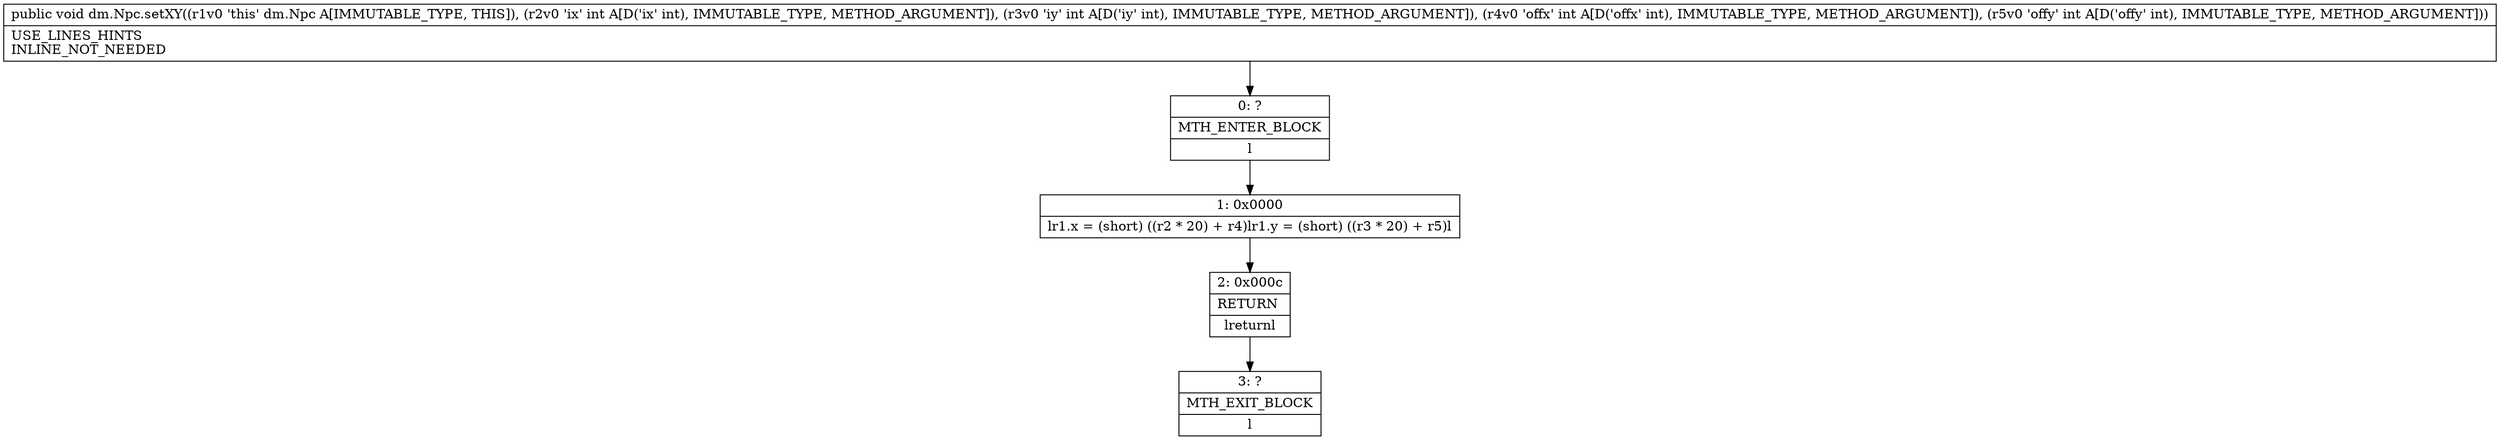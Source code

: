 digraph "CFG fordm.Npc.setXY(IIII)V" {
Node_0 [shape=record,label="{0\:\ ?|MTH_ENTER_BLOCK\l|l}"];
Node_1 [shape=record,label="{1\:\ 0x0000|lr1.x = (short) ((r2 * 20) + r4)lr1.y = (short) ((r3 * 20) + r5)l}"];
Node_2 [shape=record,label="{2\:\ 0x000c|RETURN\l|lreturnl}"];
Node_3 [shape=record,label="{3\:\ ?|MTH_EXIT_BLOCK\l|l}"];
MethodNode[shape=record,label="{public void dm.Npc.setXY((r1v0 'this' dm.Npc A[IMMUTABLE_TYPE, THIS]), (r2v0 'ix' int A[D('ix' int), IMMUTABLE_TYPE, METHOD_ARGUMENT]), (r3v0 'iy' int A[D('iy' int), IMMUTABLE_TYPE, METHOD_ARGUMENT]), (r4v0 'offx' int A[D('offx' int), IMMUTABLE_TYPE, METHOD_ARGUMENT]), (r5v0 'offy' int A[D('offy' int), IMMUTABLE_TYPE, METHOD_ARGUMENT]))  | USE_LINES_HINTS\lINLINE_NOT_NEEDED\l}"];
MethodNode -> Node_0;
Node_0 -> Node_1;
Node_1 -> Node_2;
Node_2 -> Node_3;
}

